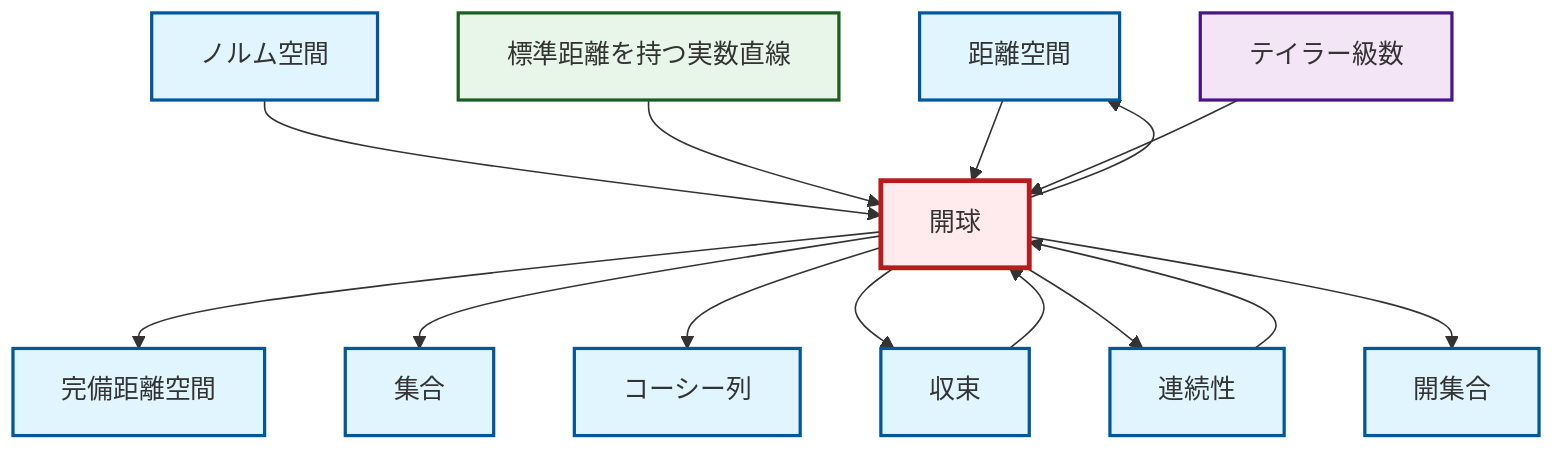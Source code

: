 graph TD
    classDef definition fill:#e1f5fe,stroke:#01579b,stroke-width:2px
    classDef theorem fill:#f3e5f5,stroke:#4a148c,stroke-width:2px
    classDef axiom fill:#fff3e0,stroke:#e65100,stroke-width:2px
    classDef example fill:#e8f5e9,stroke:#1b5e20,stroke-width:2px
    classDef current fill:#ffebee,stroke:#b71c1c,stroke-width:3px
    def-metric-space["距離空間"]:::definition
    thm-taylor-series["テイラー級数"]:::theorem
    def-convergence["収束"]:::definition
    ex-real-line-metric["標準距離を持つ実数直線"]:::example
    def-open-set["開集合"]:::definition
    def-set["集合"]:::definition
    def-complete-metric-space["完備距離空間"]:::definition
    def-normed-vector-space["ノルム空間"]:::definition
    def-open-ball["開球"]:::definition
    def-cauchy-sequence["コーシー列"]:::definition
    def-continuity["連続性"]:::definition
    def-open-ball --> def-complete-metric-space
    def-open-ball --> def-set
    def-open-ball --> def-cauchy-sequence
    def-normed-vector-space --> def-open-ball
    def-open-ball --> def-convergence
    def-open-ball --> def-continuity
    ex-real-line-metric --> def-open-ball
    def-continuity --> def-open-ball
    def-metric-space --> def-open-ball
    def-open-ball --> def-open-set
    thm-taylor-series --> def-open-ball
    def-convergence --> def-open-ball
    def-open-ball --> def-metric-space
    class def-open-ball current